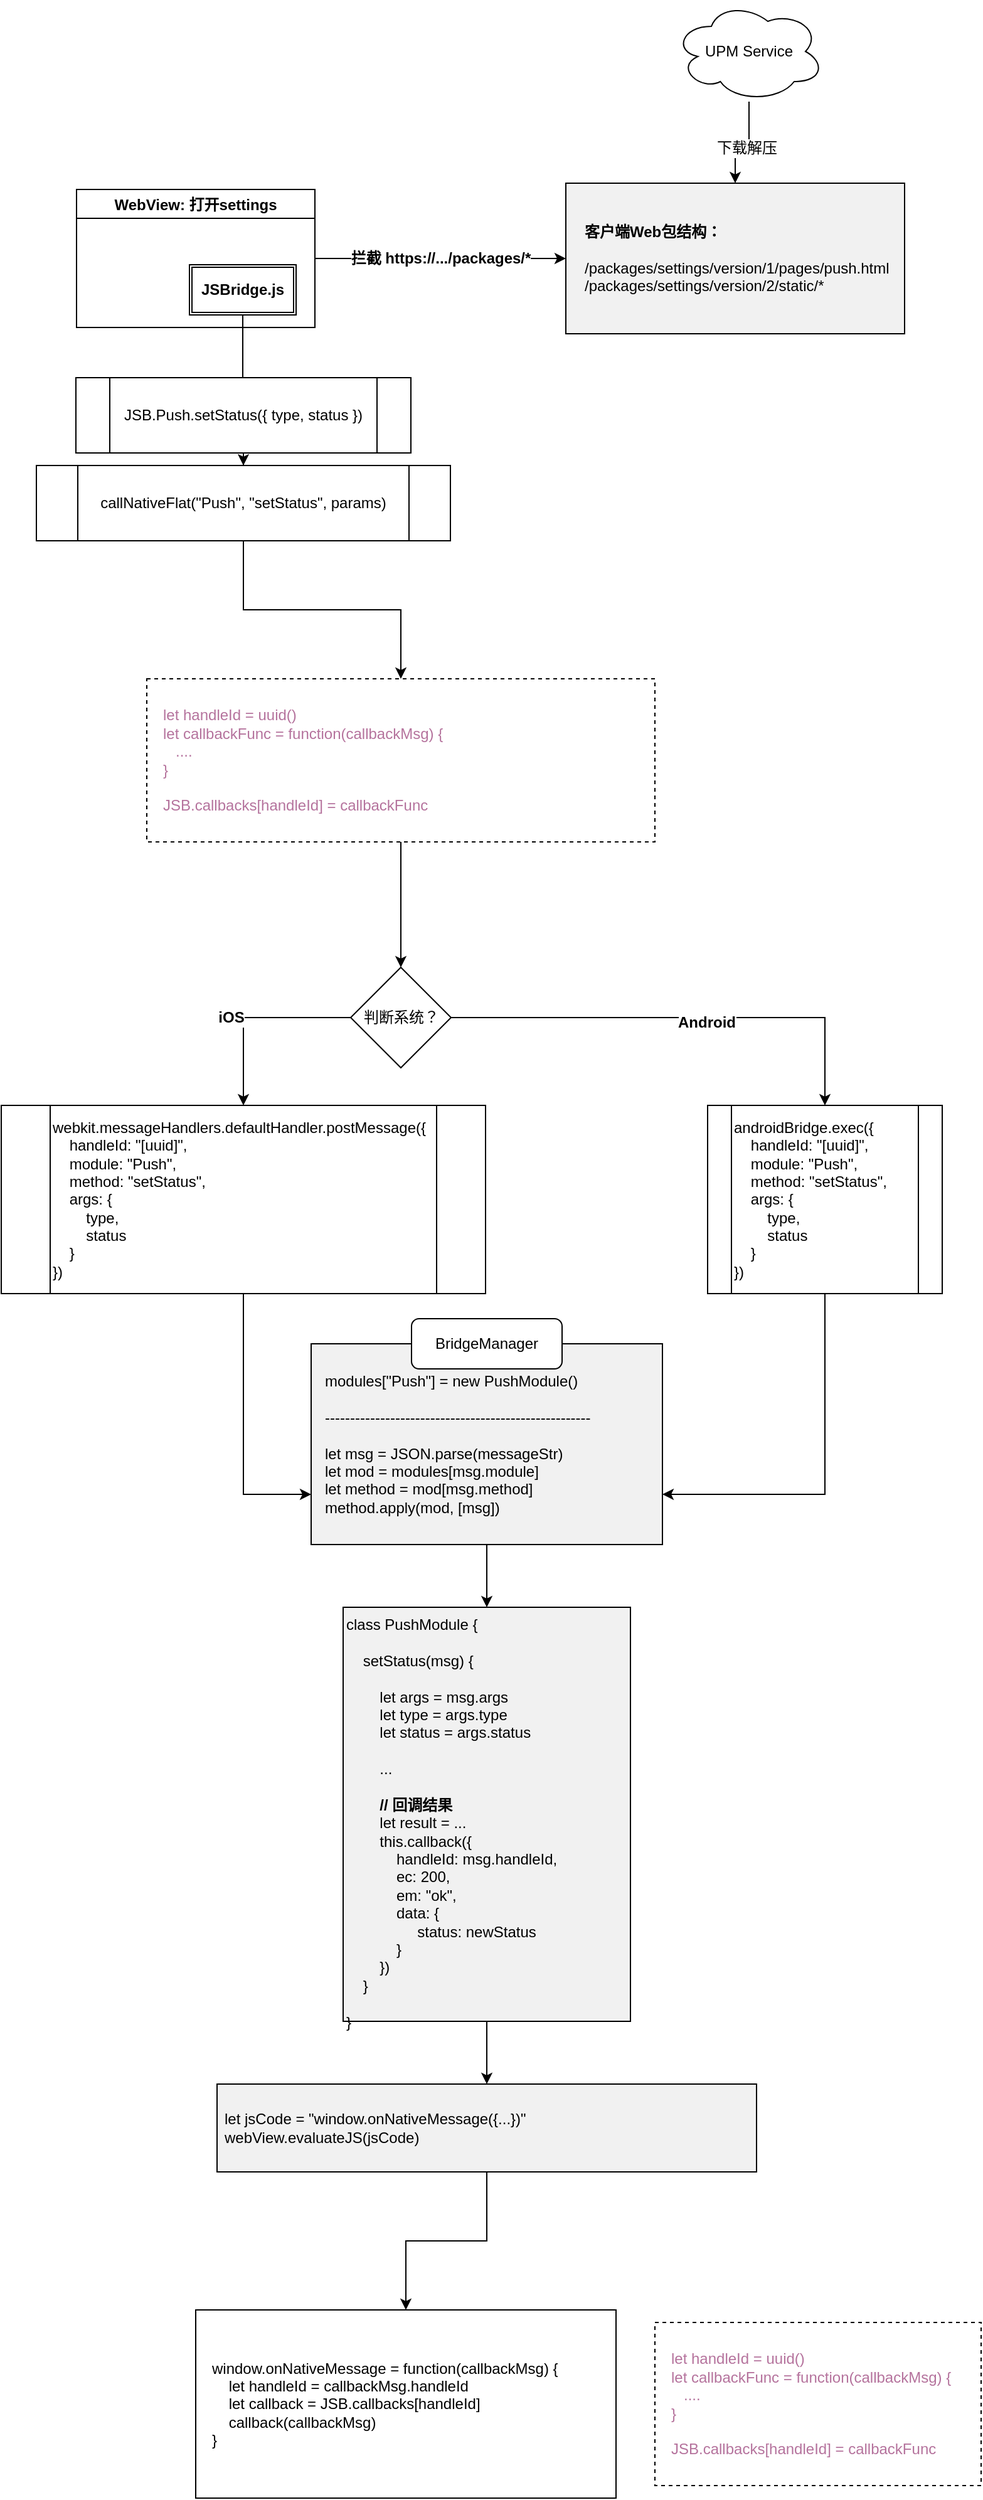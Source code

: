 <mxfile version="12.2.7" type="github" pages="1">
  <diagram id="y4ZexNS9l88Qdwmkb2It" name="Page-1">
    <mxGraphModel dx="1722" dy="942" grid="1" gridSize="10" guides="1" tooltips="1" connect="1" arrows="1" fold="1" page="1" pageScale="1" pageWidth="827" pageHeight="1169" math="0" shadow="0">
      <root>
        <mxCell id="0"/>
        <mxCell id="1" parent="0"/>
        <mxCell id="JOBqX9CXfl2p00bhvLgv-1" value="&lt;b&gt;客户端Web包结构：&lt;/b&gt;&lt;br&gt;&lt;br&gt;/packages/settings/version/1/pages/push.html&lt;br&gt;/packages/settings/version/2/static/*" style="rounded=0;whiteSpace=wrap;html=1;align=left;spacing=15;fillColor=#F1F1F1;" vertex="1" parent="1">
          <mxGeometry x="470" y="205" width="270" height="120" as="geometry"/>
        </mxCell>
        <mxCell id="JOBqX9CXfl2p00bhvLgv-3" style="edgeStyle=orthogonalEdgeStyle;rounded=0;orthogonalLoop=1;jettySize=auto;html=1;" edge="1" parent="1" source="JOBqX9CXfl2p00bhvLgv-2" target="JOBqX9CXfl2p00bhvLgv-1">
          <mxGeometry relative="1" as="geometry"/>
        </mxCell>
        <mxCell id="JOBqX9CXfl2p00bhvLgv-4" value="下载解压" style="text;html=1;resizable=0;points=[];align=center;verticalAlign=middle;labelBackgroundColor=#ffffff;" vertex="1" connectable="0" parent="JOBqX9CXfl2p00bhvLgv-3">
          <mxGeometry x="-0.094" y="4" relative="1" as="geometry">
            <mxPoint as="offset"/>
          </mxGeometry>
        </mxCell>
        <mxCell id="JOBqX9CXfl2p00bhvLgv-2" value="UPM Service" style="ellipse;shape=cloud;whiteSpace=wrap;html=1;align=center;" vertex="1" parent="1">
          <mxGeometry x="556" y="60" width="120" height="80" as="geometry"/>
        </mxCell>
        <mxCell id="JOBqX9CXfl2p00bhvLgv-8" style="edgeStyle=orthogonalEdgeStyle;rounded=0;orthogonalLoop=1;jettySize=auto;html=1;entryX=0;entryY=0.5;entryDx=0;entryDy=0;" edge="1" parent="1" source="JOBqX9CXfl2p00bhvLgv-5" target="JOBqX9CXfl2p00bhvLgv-1">
          <mxGeometry relative="1" as="geometry"/>
        </mxCell>
        <mxCell id="JOBqX9CXfl2p00bhvLgv-9" value="拦截 https://.../packages/*" style="text;html=1;resizable=0;points=[];align=center;verticalAlign=middle;labelBackgroundColor=#ffffff;fontStyle=1" vertex="1" connectable="0" parent="JOBqX9CXfl2p00bhvLgv-8">
          <mxGeometry x="-0.21" relative="1" as="geometry">
            <mxPoint x="21" as="offset"/>
          </mxGeometry>
        </mxCell>
        <mxCell id="JOBqX9CXfl2p00bhvLgv-5" value="WebView: 打开settings" style="swimlane;align=center;" vertex="1" parent="1">
          <mxGeometry x="80" y="210" width="190" height="110" as="geometry"/>
        </mxCell>
        <mxCell id="JOBqX9CXfl2p00bhvLgv-10" value="JSBridge.js" style="shape=ext;double=1;rounded=0;whiteSpace=wrap;html=1;align=center;fontStyle=1" vertex="1" parent="JOBqX9CXfl2p00bhvLgv-5">
          <mxGeometry x="90" y="60" width="85" height="40" as="geometry"/>
        </mxCell>
        <mxCell id="JOBqX9CXfl2p00bhvLgv-11" style="edgeStyle=orthogonalEdgeStyle;rounded=0;orthogonalLoop=1;jettySize=auto;html=1;" edge="1" parent="1" source="JOBqX9CXfl2p00bhvLgv-10">
          <mxGeometry relative="1" as="geometry">
            <mxPoint x="212.5" y="410" as="targetPoint"/>
          </mxGeometry>
        </mxCell>
        <mxCell id="JOBqX9CXfl2p00bhvLgv-14" style="edgeStyle=orthogonalEdgeStyle;rounded=0;orthogonalLoop=1;jettySize=auto;html=1;" edge="1" parent="1" source="JOBqX9CXfl2p00bhvLgv-12" target="JOBqX9CXfl2p00bhvLgv-13">
          <mxGeometry relative="1" as="geometry"/>
        </mxCell>
        <mxCell id="JOBqX9CXfl2p00bhvLgv-12" value="JSB.Push.setStatus({ type, status })" style="shape=process;whiteSpace=wrap;html=1;backgroundOutline=1;align=center;" vertex="1" parent="1">
          <mxGeometry x="79.5" y="360" width="267" height="60" as="geometry"/>
        </mxCell>
        <mxCell id="JOBqX9CXfl2p00bhvLgv-43" style="edgeStyle=orthogonalEdgeStyle;rounded=0;orthogonalLoop=1;jettySize=auto;html=1;fontFamily=Helvetica;" edge="1" parent="1" source="JOBqX9CXfl2p00bhvLgv-13" target="JOBqX9CXfl2p00bhvLgv-42">
          <mxGeometry relative="1" as="geometry"/>
        </mxCell>
        <mxCell id="JOBqX9CXfl2p00bhvLgv-13" value="callNativeFlat(&quot;Push&quot;, &quot;setStatus&quot;, params)" style="shape=process;whiteSpace=wrap;html=1;backgroundOutline=1;align=center;" vertex="1" parent="1">
          <mxGeometry x="48" y="430" width="330" height="60" as="geometry"/>
        </mxCell>
        <mxCell id="JOBqX9CXfl2p00bhvLgv-17" style="edgeStyle=orthogonalEdgeStyle;rounded=0;orthogonalLoop=1;jettySize=auto;html=1;exitX=0;exitY=0.5;exitDx=0;exitDy=0;" edge="1" parent="1" source="JOBqX9CXfl2p00bhvLgv-15" target="JOBqX9CXfl2p00bhvLgv-18">
          <mxGeometry relative="1" as="geometry">
            <mxPoint x="93" y="920" as="targetPoint"/>
          </mxGeometry>
        </mxCell>
        <mxCell id="JOBqX9CXfl2p00bhvLgv-20" value="iOS" style="text;html=1;resizable=0;points=[];align=center;verticalAlign=middle;labelBackgroundColor=#ffffff;fontStyle=1" vertex="1" connectable="0" parent="JOBqX9CXfl2p00bhvLgv-17">
          <mxGeometry x="-0.132" y="26" relative="1" as="geometry">
            <mxPoint x="-28" y="-26" as="offset"/>
          </mxGeometry>
        </mxCell>
        <mxCell id="JOBqX9CXfl2p00bhvLgv-23" style="edgeStyle=orthogonalEdgeStyle;rounded=0;orthogonalLoop=1;jettySize=auto;html=1;exitX=1;exitY=0.5;exitDx=0;exitDy=0;entryX=0.5;entryY=0;entryDx=0;entryDy=0;fontFamily=Helvetica;" edge="1" parent="1" source="JOBqX9CXfl2p00bhvLgv-15" target="JOBqX9CXfl2p00bhvLgv-21">
          <mxGeometry relative="1" as="geometry"/>
        </mxCell>
        <mxCell id="JOBqX9CXfl2p00bhvLgv-24" value="Android" style="text;html=1;resizable=0;points=[];align=center;verticalAlign=middle;labelBackgroundColor=#ffffff;fontFamily=Helvetica;fontStyle=1" vertex="1" connectable="0" parent="JOBqX9CXfl2p00bhvLgv-23">
          <mxGeometry x="0.103" y="-4" relative="1" as="geometry">
            <mxPoint as="offset"/>
          </mxGeometry>
        </mxCell>
        <mxCell id="JOBqX9CXfl2p00bhvLgv-15" value="判断系统？" style="rhombus;whiteSpace=wrap;html=1;align=center;" vertex="1" parent="1">
          <mxGeometry x="298.5" y="830" width="80" height="80" as="geometry"/>
        </mxCell>
        <mxCell id="JOBqX9CXfl2p00bhvLgv-34" style="edgeStyle=orthogonalEdgeStyle;rounded=0;orthogonalLoop=1;jettySize=auto;html=1;entryX=0;entryY=0.75;entryDx=0;entryDy=0;fontFamily=Helvetica;" edge="1" parent="1" source="JOBqX9CXfl2p00bhvLgv-18" target="JOBqX9CXfl2p00bhvLgv-33">
          <mxGeometry relative="1" as="geometry"/>
        </mxCell>
        <mxCell id="JOBqX9CXfl2p00bhvLgv-18" value="webkit.messageHandlers.defaultHandler.postMessage({&lt;br&gt;&amp;nbsp; &amp;nbsp; handleId: &quot;[uuid]&quot;,&lt;br&gt;&amp;nbsp; &amp;nbsp; module: &quot;Push&quot;,&lt;br&gt;&amp;nbsp; &amp;nbsp; method: &quot;setStatus&quot;,&lt;br&gt;&amp;nbsp; &amp;nbsp; args: {&lt;br&gt;&amp;nbsp; &amp;nbsp; &amp;nbsp; &amp;nbsp; type,&lt;br&gt;&amp;nbsp; &amp;nbsp; &amp;nbsp; &amp;nbsp; status&lt;br&gt;&amp;nbsp; &amp;nbsp; }&lt;br&gt;})" style="shape=process;whiteSpace=wrap;html=1;backgroundOutline=1;align=left;fontFamily=Helvetica;" vertex="1" parent="1">
          <mxGeometry x="20" y="940" width="386" height="150" as="geometry"/>
        </mxCell>
        <mxCell id="JOBqX9CXfl2p00bhvLgv-35" style="edgeStyle=orthogonalEdgeStyle;rounded=0;orthogonalLoop=1;jettySize=auto;html=1;entryX=1;entryY=0.75;entryDx=0;entryDy=0;fontFamily=Helvetica;exitX=0.5;exitY=1;exitDx=0;exitDy=0;" edge="1" parent="1" source="JOBqX9CXfl2p00bhvLgv-21" target="JOBqX9CXfl2p00bhvLgv-33">
          <mxGeometry relative="1" as="geometry"/>
        </mxCell>
        <mxCell id="JOBqX9CXfl2p00bhvLgv-21" value="androidBridge.exec({&lt;br&gt;&amp;nbsp; &amp;nbsp; handleId: &quot;[uuid]&quot;,&lt;br&gt;&amp;nbsp; &amp;nbsp; module: &quot;Push&quot;,&lt;br&gt;&amp;nbsp; &amp;nbsp; method: &quot;setStatus&quot;,&lt;br&gt;&amp;nbsp; &amp;nbsp; args: {&lt;br&gt;&amp;nbsp; &amp;nbsp; &amp;nbsp; &amp;nbsp; type,&lt;br&gt;&amp;nbsp; &amp;nbsp; &amp;nbsp; &amp;nbsp; status&lt;br&gt;&amp;nbsp; &amp;nbsp; }&lt;br&gt;})" style="shape=process;whiteSpace=wrap;html=1;backgroundOutline=1;align=left;fontFamily=Helvetica;" vertex="1" parent="1">
          <mxGeometry x="583" y="940" width="187" height="150" as="geometry"/>
        </mxCell>
        <mxCell id="JOBqX9CXfl2p00bhvLgv-38" style="edgeStyle=orthogonalEdgeStyle;rounded=0;orthogonalLoop=1;jettySize=auto;html=1;entryX=0.5;entryY=0;entryDx=0;entryDy=0;fontFamily=Helvetica;" edge="1" parent="1" source="JOBqX9CXfl2p00bhvLgv-26" target="JOBqX9CXfl2p00bhvLgv-37">
          <mxGeometry relative="1" as="geometry"/>
        </mxCell>
        <mxCell id="JOBqX9CXfl2p00bhvLgv-26" value="class PushModule {&lt;br&gt;&lt;br&gt;&amp;nbsp; &amp;nbsp; setStatus(msg) {&lt;br&gt;&lt;br&gt;&amp;nbsp; &amp;nbsp; &amp;nbsp; &amp;nbsp; let args = msg.args&lt;br&gt;&amp;nbsp; &amp;nbsp; &amp;nbsp; &amp;nbsp; let type = args.type&lt;br&gt;&amp;nbsp; &amp;nbsp; &amp;nbsp; &amp;nbsp; let status = args.status&lt;br&gt;&lt;br&gt;&amp;nbsp; &amp;nbsp; &amp;nbsp; &amp;nbsp; ...&lt;br&gt;&lt;br&gt;&amp;nbsp; &amp;nbsp; &amp;nbsp; &amp;nbsp; &lt;b&gt;// 回调结果&lt;/b&gt;&lt;br&gt;&amp;nbsp; &amp;nbsp; &amp;nbsp; &amp;nbsp; let result = ...&lt;br&gt;&amp;nbsp; &amp;nbsp; &amp;nbsp; &amp;nbsp; this.callback({&lt;br&gt;&amp;nbsp; &amp;nbsp; &amp;nbsp; &amp;nbsp; &amp;nbsp; &amp;nbsp; handleId: msg.handleId,&lt;br&gt;&amp;nbsp; &amp;nbsp; &amp;nbsp; &amp;nbsp; &amp;nbsp; &amp;nbsp; ec: 200,&lt;br&gt;&amp;nbsp; &amp;nbsp; &amp;nbsp; &amp;nbsp; &amp;nbsp; &amp;nbsp; em: &quot;ok&quot;,&lt;br&gt;&amp;nbsp; &amp;nbsp; &amp;nbsp; &amp;nbsp; &amp;nbsp; &amp;nbsp; data: {&lt;br&gt;&amp;nbsp; &amp;nbsp; &amp;nbsp; &amp;nbsp; &amp;nbsp; &amp;nbsp; &amp;nbsp; &amp;nbsp; &amp;nbsp;status: newStatus&lt;br&gt;&amp;nbsp; &amp;nbsp; &amp;nbsp; &amp;nbsp; &amp;nbsp; &amp;nbsp; }&lt;br&gt;&amp;nbsp; &amp;nbsp; &amp;nbsp; &amp;nbsp; })&lt;br&gt;&amp;nbsp; &amp;nbsp; }&lt;br&gt;&lt;br&gt;}" style="rounded=0;whiteSpace=wrap;html=1;fontFamily=Helvetica;align=left;verticalAlign=top;fillColor=#F1F1F1;" vertex="1" parent="1">
          <mxGeometry x="292.5" y="1340" width="229" height="330" as="geometry"/>
        </mxCell>
        <mxCell id="JOBqX9CXfl2p00bhvLgv-36" style="edgeStyle=orthogonalEdgeStyle;rounded=0;orthogonalLoop=1;jettySize=auto;html=1;fontFamily=Helvetica;" edge="1" parent="1" source="JOBqX9CXfl2p00bhvLgv-33" target="JOBqX9CXfl2p00bhvLgv-26">
          <mxGeometry relative="1" as="geometry">
            <mxPoint x="420" y="1270" as="targetPoint"/>
          </mxGeometry>
        </mxCell>
        <mxCell id="JOBqX9CXfl2p00bhvLgv-33" value="modules[&quot;Push&quot;] = new PushModule()&lt;br&gt;&lt;br&gt;-----------------------------------------------------&lt;br&gt;&lt;br&gt;let msg = JSON.parse(messageStr)&lt;br&gt;let mod = modules[msg.module]&lt;br&gt;let method = mod[msg.method]&lt;br&gt;method.apply(mod, [msg])" style="rounded=0;whiteSpace=wrap;html=1;fontFamily=Helvetica;align=left;spacing=11;fillColor=#F1F1F1;" vertex="1" parent="1">
          <mxGeometry x="267" y="1130" width="280" height="160" as="geometry"/>
        </mxCell>
        <mxCell id="JOBqX9CXfl2p00bhvLgv-32" value="BridgeManager" style="rounded=1;whiteSpace=wrap;html=1;fontFamily=Helvetica;align=center;" vertex="1" parent="1">
          <mxGeometry x="347" y="1110" width="120" height="40" as="geometry"/>
        </mxCell>
        <mxCell id="JOBqX9CXfl2p00bhvLgv-41" style="edgeStyle=orthogonalEdgeStyle;rounded=0;orthogonalLoop=1;jettySize=auto;html=1;fontFamily=Helvetica;" edge="1" parent="1" source="JOBqX9CXfl2p00bhvLgv-37" target="JOBqX9CXfl2p00bhvLgv-40">
          <mxGeometry relative="1" as="geometry"/>
        </mxCell>
        <mxCell id="JOBqX9CXfl2p00bhvLgv-37" value="let jsCode = &quot;window.onNativeMessage({...})&quot;&lt;br&gt;webView.evaluateJS(jsCode)" style="rounded=0;whiteSpace=wrap;html=1;fontFamily=Helvetica;align=left;spacing=6;labelBackgroundColor=none;fillColor=#F1F1F1;" vertex="1" parent="1">
          <mxGeometry x="192" y="1720" width="430" height="70" as="geometry"/>
        </mxCell>
        <mxCell id="JOBqX9CXfl2p00bhvLgv-40" value="window.onNativeMessage = function(callbackMsg) {&lt;br&gt;&amp;nbsp; &amp;nbsp; let handleId = callbackMsg.handleId&lt;br&gt;&amp;nbsp; &amp;nbsp; let callback = JSB.callbacks[handleId]&lt;br&gt;&amp;nbsp; &amp;nbsp; callback(callbackMsg)&lt;br&gt;}" style="rounded=0;whiteSpace=wrap;html=1;labelBackgroundColor=none;fillColor=#FFFFFF;fontFamily=Helvetica;align=left;spacing=13;" vertex="1" parent="1">
          <mxGeometry x="175" y="1900" width="335" height="150" as="geometry"/>
        </mxCell>
        <mxCell id="JOBqX9CXfl2p00bhvLgv-44" style="edgeStyle=orthogonalEdgeStyle;rounded=0;orthogonalLoop=1;jettySize=auto;html=1;fontFamily=Helvetica;" edge="1" parent="1" source="JOBqX9CXfl2p00bhvLgv-42" target="JOBqX9CXfl2p00bhvLgv-15">
          <mxGeometry relative="1" as="geometry"/>
        </mxCell>
        <mxCell id="JOBqX9CXfl2p00bhvLgv-42" value="let handleId = uuid()&lt;br&gt;let callbackFunc = function(callbackMsg) {&lt;br&gt;&amp;nbsp; &amp;nbsp;....&lt;br&gt;}&lt;br&gt;&lt;br&gt;JSB.callbacks[handleId] = callbackFunc" style="rounded=0;whiteSpace=wrap;html=1;labelBackgroundColor=none;fillColor=#FFFFFF;fontFamily=Helvetica;align=left;spacing=13;dashed=1;fontColor=#B5739D;" vertex="1" parent="1">
          <mxGeometry x="136" y="600" width="405" height="130" as="geometry"/>
        </mxCell>
        <mxCell id="JOBqX9CXfl2p00bhvLgv-45" value="let handleId = uuid()&lt;br&gt;let callbackFunc = function(callbackMsg) {&lt;br&gt;&amp;nbsp; &amp;nbsp;....&lt;br&gt;}&lt;br&gt;&lt;br&gt;JSB.callbacks[handleId] = callbackFunc" style="rounded=0;whiteSpace=wrap;html=1;labelBackgroundColor=none;fillColor=#FFFFFF;fontFamily=Helvetica;align=left;spacing=13;dashed=1;fontColor=#B5739D;" vertex="1" parent="1">
          <mxGeometry x="541" y="1910" width="260" height="130" as="geometry"/>
        </mxCell>
      </root>
    </mxGraphModel>
  </diagram>
</mxfile>
